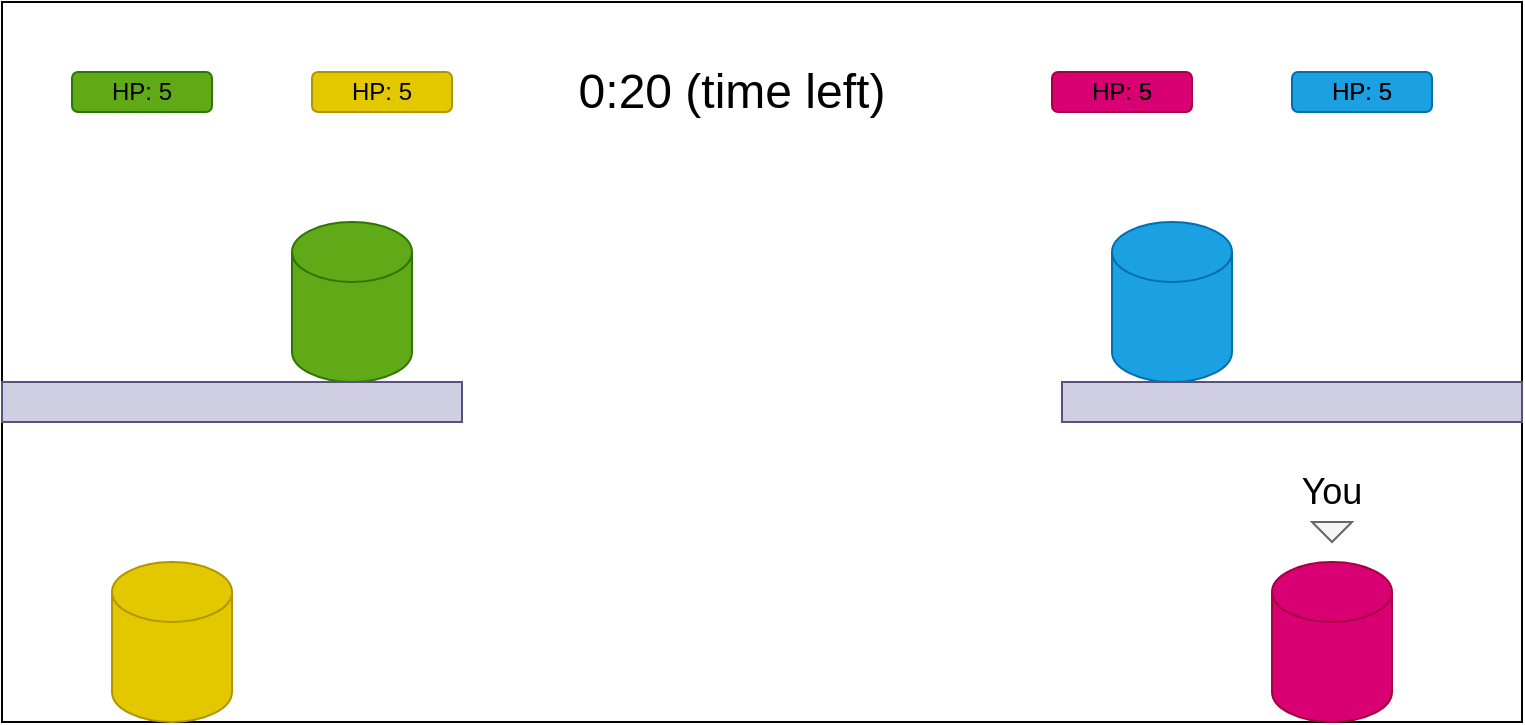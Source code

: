 <mxfile version="21.3.7" type="github">
  <diagram name="Page-1" id="oE_MolkHKhnlXiJEzdNv">
    <mxGraphModel dx="1017" dy="795" grid="1" gridSize="10" guides="1" tooltips="1" connect="1" arrows="1" fold="1" page="1" pageScale="1" pageWidth="850" pageHeight="1100" math="0" shadow="0">
      <root>
        <mxCell id="0" />
        <mxCell id="1" parent="0" />
        <mxCell id="Vr-Vut_LXqkd7EGB3VzE-1" value="" style="rounded=0;whiteSpace=wrap;html=1;" vertex="1" parent="1">
          <mxGeometry x="45" y="150" width="760" height="360" as="geometry" />
        </mxCell>
        <mxCell id="Vr-Vut_LXqkd7EGB3VzE-2" value="" style="rounded=1;whiteSpace=wrap;html=1;fillColor=#60a917;fontColor=#ffffff;strokeColor=#2D7600;" vertex="1" parent="1">
          <mxGeometry x="80" y="185" width="70" height="20" as="geometry" />
        </mxCell>
        <mxCell id="Vr-Vut_LXqkd7EGB3VzE-4" value="" style="rounded=1;whiteSpace=wrap;html=1;fillColor=#e3c800;fontColor=#000000;strokeColor=#B09500;" vertex="1" parent="1">
          <mxGeometry x="200" y="185" width="70" height="20" as="geometry" />
        </mxCell>
        <mxCell id="Vr-Vut_LXqkd7EGB3VzE-5" value="&lt;font color=&quot;#000000&quot;&gt;HP: 5&lt;/font&gt;" style="text;html=1;strokeColor=none;fillColor=none;align=center;verticalAlign=middle;whiteSpace=wrap;rounded=0;" vertex="1" parent="1">
          <mxGeometry x="205" y="180" width="60" height="30" as="geometry" />
        </mxCell>
        <mxCell id="Vr-Vut_LXqkd7EGB3VzE-6" value="" style="rounded=1;whiteSpace=wrap;html=1;fillColor=#d80073;fontColor=#ffffff;strokeColor=#A50040;" vertex="1" parent="1">
          <mxGeometry x="570" y="185" width="70" height="20" as="geometry" />
        </mxCell>
        <mxCell id="Vr-Vut_LXqkd7EGB3VzE-7" value="HP: 5" style="text;html=1;strokeColor=none;fillColor=none;align=center;verticalAlign=middle;whiteSpace=wrap;rounded=0;" vertex="1" parent="1">
          <mxGeometry x="575" y="180" width="60" height="30" as="geometry" />
        </mxCell>
        <mxCell id="Vr-Vut_LXqkd7EGB3VzE-8" value="" style="rounded=1;whiteSpace=wrap;html=1;fillColor=#1ba1e2;fontColor=#ffffff;strokeColor=#006EAF;" vertex="1" parent="1">
          <mxGeometry x="690" y="185" width="70" height="20" as="geometry" />
        </mxCell>
        <mxCell id="Vr-Vut_LXqkd7EGB3VzE-9" value="HP: 5" style="text;html=1;strokeColor=none;fillColor=none;align=center;verticalAlign=middle;whiteSpace=wrap;rounded=0;" vertex="1" parent="1">
          <mxGeometry x="695" y="180" width="60" height="30" as="geometry" />
        </mxCell>
        <mxCell id="Vr-Vut_LXqkd7EGB3VzE-12" value="&lt;font color=&quot;#000000&quot;&gt;HP: 5&lt;/font&gt;" style="text;html=1;strokeColor=none;fillColor=none;align=center;verticalAlign=middle;whiteSpace=wrap;rounded=0;" vertex="1" parent="1">
          <mxGeometry x="85" y="180" width="60" height="30" as="geometry" />
        </mxCell>
        <mxCell id="Vr-Vut_LXqkd7EGB3VzE-13" value="&lt;font color=&quot;#000000&quot;&gt;HP: 5&lt;/font&gt;" style="text;html=1;strokeColor=none;fillColor=none;align=center;verticalAlign=middle;whiteSpace=wrap;rounded=0;" vertex="1" parent="1">
          <mxGeometry x="575" y="180" width="60" height="30" as="geometry" />
        </mxCell>
        <mxCell id="Vr-Vut_LXqkd7EGB3VzE-14" value="&lt;font color=&quot;#000000&quot;&gt;HP: 5&lt;/font&gt;" style="text;html=1;strokeColor=none;fillColor=none;align=center;verticalAlign=middle;whiteSpace=wrap;rounded=0;" vertex="1" parent="1">
          <mxGeometry x="695" y="180" width="60" height="30" as="geometry" />
        </mxCell>
        <mxCell id="Vr-Vut_LXqkd7EGB3VzE-15" value="&lt;font style=&quot;font-size: 24px;&quot;&gt;0:20 (time left)&lt;br&gt;&lt;/font&gt;" style="text;html=1;strokeColor=none;fillColor=none;align=center;verticalAlign=middle;whiteSpace=wrap;rounded=0;" vertex="1" parent="1">
          <mxGeometry x="310" y="165" width="200" height="60" as="geometry" />
        </mxCell>
        <mxCell id="Vr-Vut_LXqkd7EGB3VzE-16" value="" style="shape=cylinder3;whiteSpace=wrap;html=1;boundedLbl=1;backgroundOutline=1;size=15;fillColor=#60a917;fontColor=#ffffff;strokeColor=#2D7600;" vertex="1" parent="1">
          <mxGeometry x="190" y="260" width="60" height="80" as="geometry" />
        </mxCell>
        <mxCell id="Vr-Vut_LXqkd7EGB3VzE-17" value="" style="shape=cylinder3;whiteSpace=wrap;html=1;boundedLbl=1;backgroundOutline=1;size=15;fillColor=#e3c800;fontColor=#000000;strokeColor=#B09500;" vertex="1" parent="1">
          <mxGeometry x="100" y="430" width="60" height="80" as="geometry" />
        </mxCell>
        <mxCell id="Vr-Vut_LXqkd7EGB3VzE-18" value="" style="shape=cylinder3;whiteSpace=wrap;html=1;boundedLbl=1;backgroundOutline=1;size=15;fillColor=#d80073;fontColor=#ffffff;strokeColor=#A50040;" vertex="1" parent="1">
          <mxGeometry x="680" y="430" width="60" height="80" as="geometry" />
        </mxCell>
        <mxCell id="Vr-Vut_LXqkd7EGB3VzE-19" value="" style="shape=cylinder3;whiteSpace=wrap;html=1;boundedLbl=1;backgroundOutline=1;size=15;fillColor=#1ba1e2;fontColor=#ffffff;strokeColor=#006EAF;" vertex="1" parent="1">
          <mxGeometry x="600" y="260" width="60" height="80" as="geometry" />
        </mxCell>
        <mxCell id="Vr-Vut_LXqkd7EGB3VzE-20" value="" style="rounded=0;whiteSpace=wrap;html=1;fillColor=#d0cee2;strokeColor=#56517e;" vertex="1" parent="1">
          <mxGeometry x="45" y="340" width="230" height="20" as="geometry" />
        </mxCell>
        <mxCell id="Vr-Vut_LXqkd7EGB3VzE-21" value="" style="rounded=0;whiteSpace=wrap;html=1;fillColor=#d0cee2;strokeColor=#56517e;" vertex="1" parent="1">
          <mxGeometry x="575" y="340" width="230" height="20" as="geometry" />
        </mxCell>
        <mxCell id="Vr-Vut_LXqkd7EGB3VzE-22" value="&lt;font style=&quot;font-size: 18px;&quot;&gt;You&lt;/font&gt;" style="text;html=1;strokeColor=none;fillColor=none;align=center;verticalAlign=middle;whiteSpace=wrap;rounded=0;" vertex="1" parent="1">
          <mxGeometry x="680" y="380" width="60" height="30" as="geometry" />
        </mxCell>
        <mxCell id="Vr-Vut_LXqkd7EGB3VzE-23" value="" style="triangle;whiteSpace=wrap;html=1;rotation=90;fillColor=#f5f5f5;fontColor=#333333;strokeColor=#666666;" vertex="1" parent="1">
          <mxGeometry x="705" y="405" width="10" height="20" as="geometry" />
        </mxCell>
      </root>
    </mxGraphModel>
  </diagram>
</mxfile>
